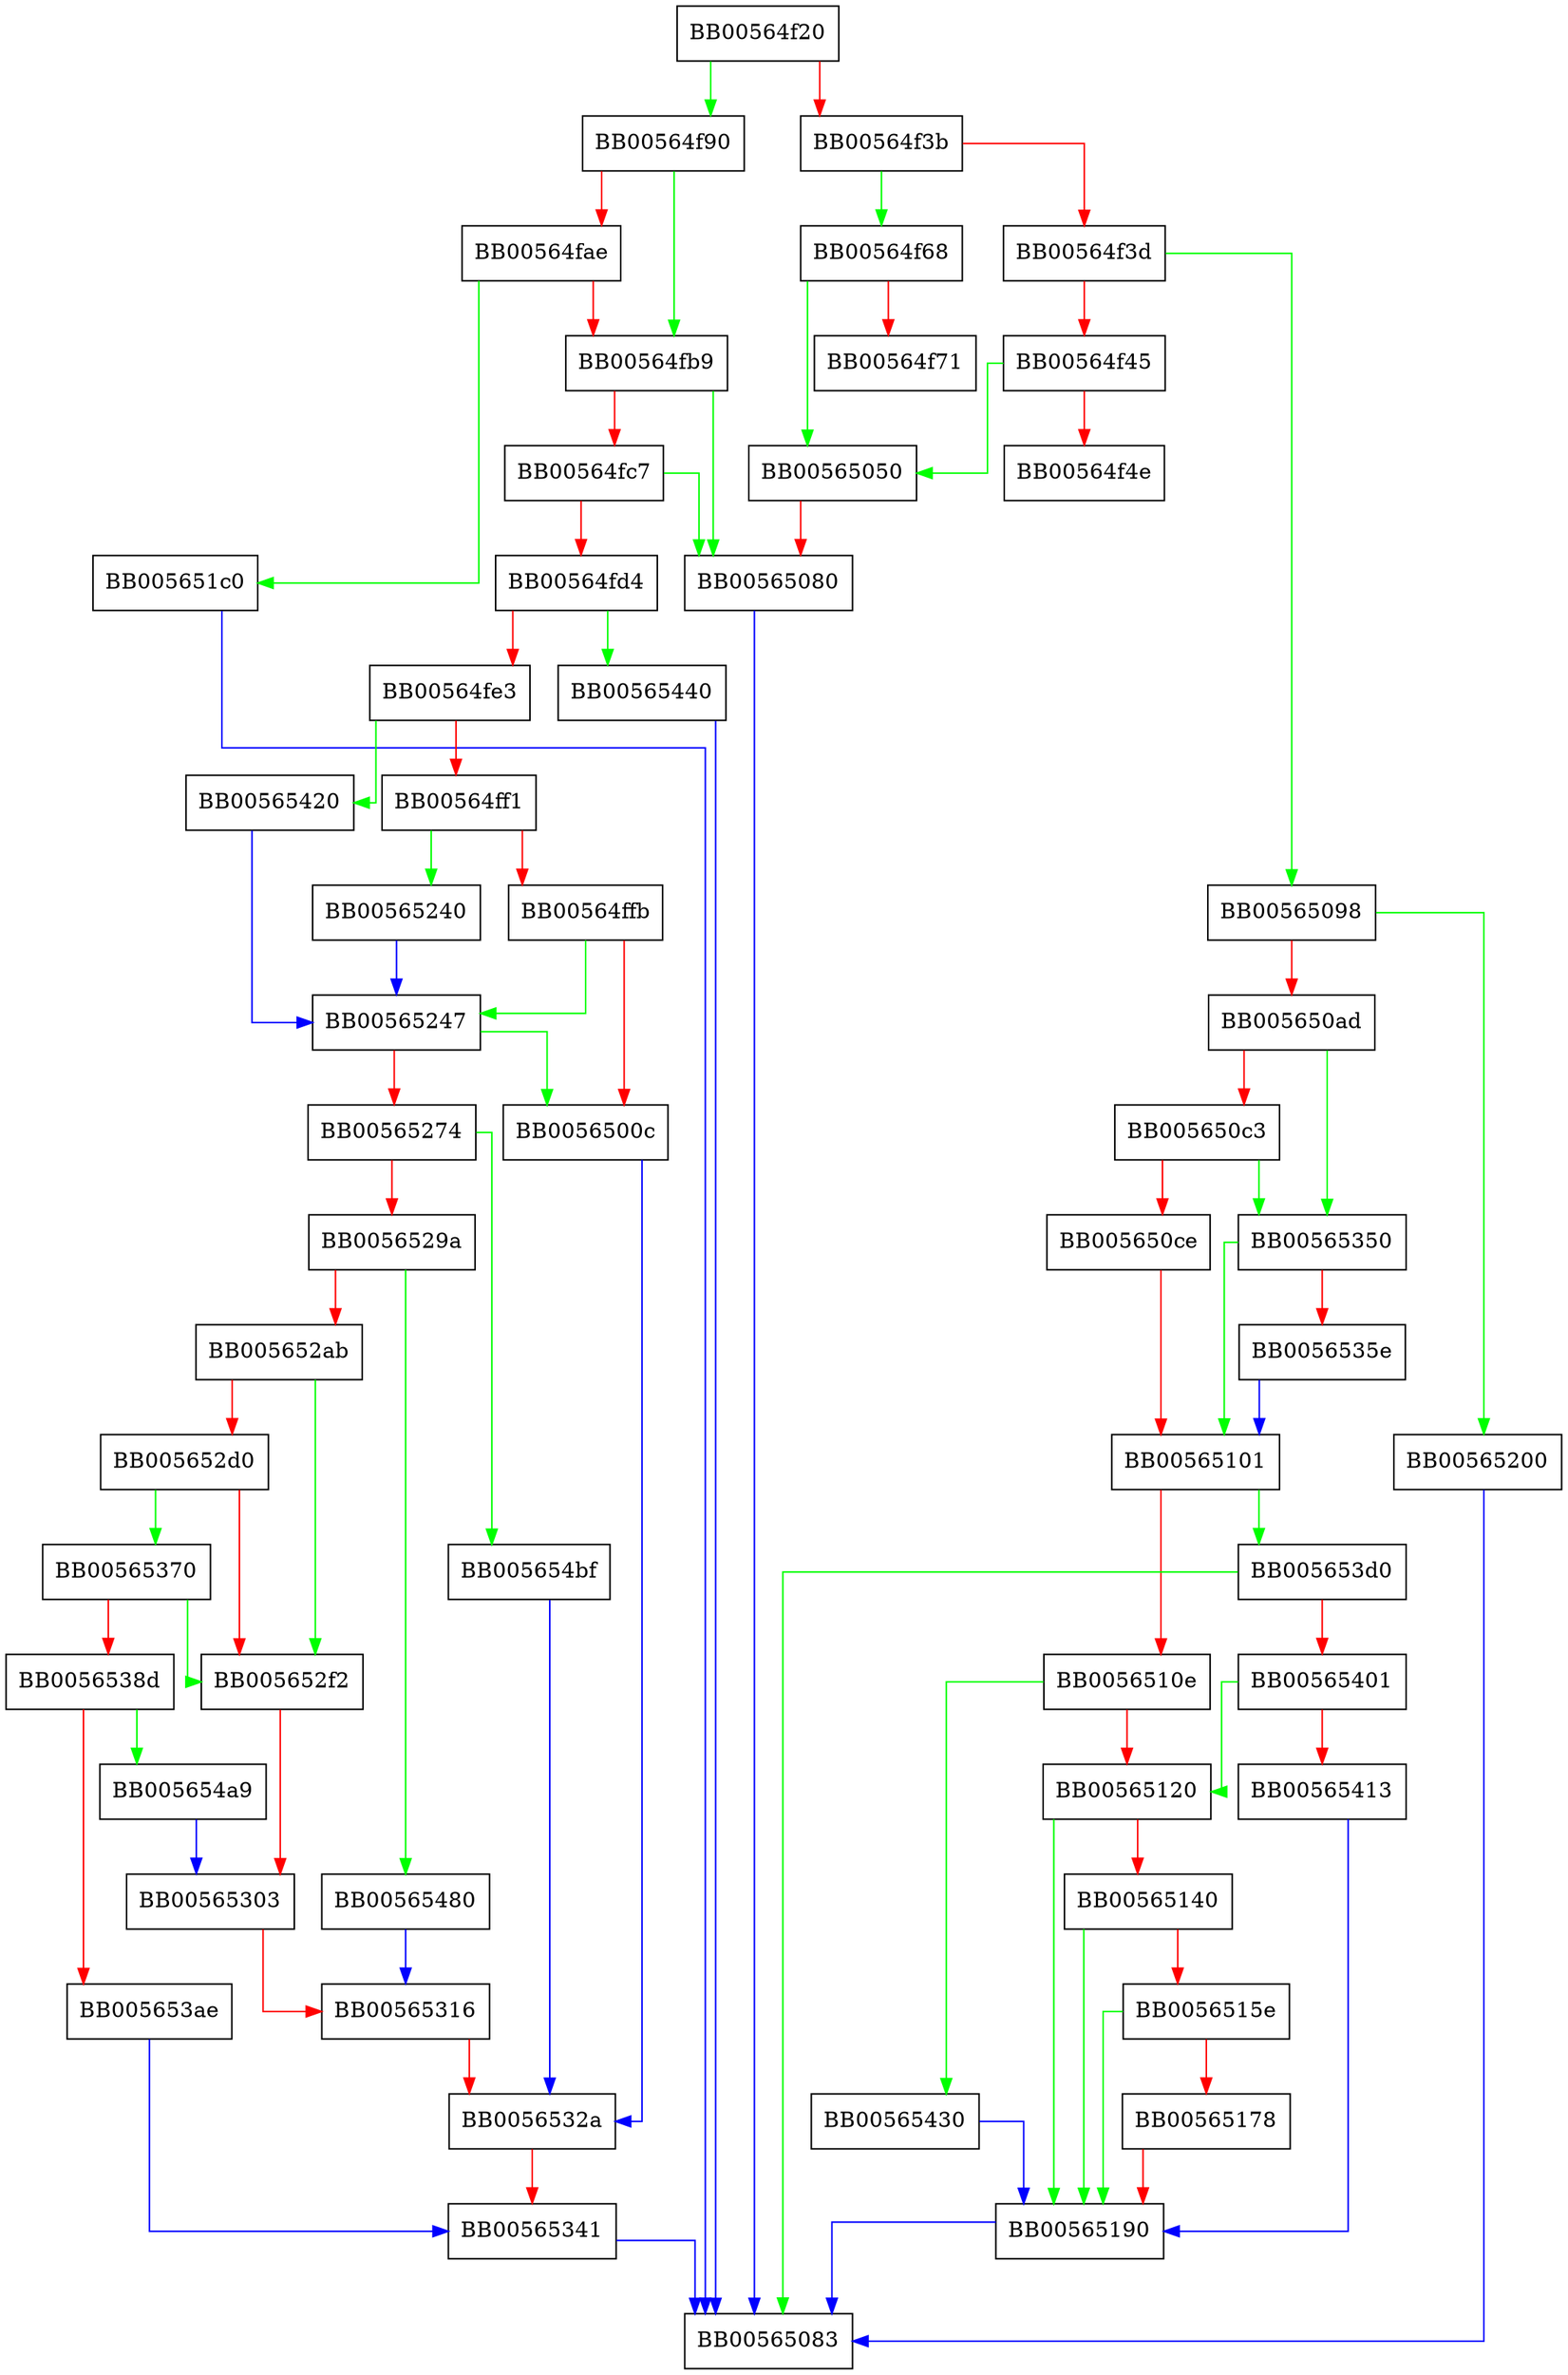 digraph CMS_RecipientInfo_encrypt {
  node [shape="box"];
  graph [splines=ortho];
  BB00564f20 -> BB00564f90 [color="green"];
  BB00564f20 -> BB00564f3b [color="red"];
  BB00564f3b -> BB00564f68 [color="green"];
  BB00564f3b -> BB00564f3d [color="red"];
  BB00564f3d -> BB00565098 [color="green"];
  BB00564f3d -> BB00564f45 [color="red"];
  BB00564f45 -> BB00565050 [color="green"];
  BB00564f45 -> BB00564f4e [color="red"];
  BB00564f68 -> BB00565050 [color="green"];
  BB00564f68 -> BB00564f71 [color="red"];
  BB00564f90 -> BB00564fb9 [color="green"];
  BB00564f90 -> BB00564fae [color="red"];
  BB00564fae -> BB005651c0 [color="green"];
  BB00564fae -> BB00564fb9 [color="red"];
  BB00564fb9 -> BB00565080 [color="green"];
  BB00564fb9 -> BB00564fc7 [color="red"];
  BB00564fc7 -> BB00565080 [color="green"];
  BB00564fc7 -> BB00564fd4 [color="red"];
  BB00564fd4 -> BB00565440 [color="green"];
  BB00564fd4 -> BB00564fe3 [color="red"];
  BB00564fe3 -> BB00565420 [color="green"];
  BB00564fe3 -> BB00564ff1 [color="red"];
  BB00564ff1 -> BB00565240 [color="green"];
  BB00564ff1 -> BB00564ffb [color="red"];
  BB00564ffb -> BB00565247 [color="green"];
  BB00564ffb -> BB0056500c [color="red"];
  BB0056500c -> BB0056532a [color="blue"];
  BB00565050 -> BB00565080 [color="red"];
  BB00565080 -> BB00565083 [color="blue"];
  BB00565098 -> BB00565200 [color="green"];
  BB00565098 -> BB005650ad [color="red"];
  BB005650ad -> BB00565350 [color="green"];
  BB005650ad -> BB005650c3 [color="red"];
  BB005650c3 -> BB00565350 [color="green"];
  BB005650c3 -> BB005650ce [color="red"];
  BB005650ce -> BB00565101 [color="red"];
  BB00565101 -> BB005653d0 [color="green"];
  BB00565101 -> BB0056510e [color="red"];
  BB0056510e -> BB00565430 [color="green"];
  BB0056510e -> BB00565120 [color="red"];
  BB00565120 -> BB00565190 [color="green"];
  BB00565120 -> BB00565140 [color="red"];
  BB00565140 -> BB00565190 [color="green"];
  BB00565140 -> BB0056515e [color="red"];
  BB0056515e -> BB00565190 [color="green"];
  BB0056515e -> BB00565178 [color="red"];
  BB00565178 -> BB00565190 [color="red"];
  BB00565190 -> BB00565083 [color="blue"];
  BB005651c0 -> BB00565083 [color="blue"];
  BB00565200 -> BB00565083 [color="blue"];
  BB00565240 -> BB00565247 [color="blue"];
  BB00565247 -> BB0056500c [color="green"];
  BB00565247 -> BB00565274 [color="red"];
  BB00565274 -> BB005654bf [color="green"];
  BB00565274 -> BB0056529a [color="red"];
  BB0056529a -> BB00565480 [color="green"];
  BB0056529a -> BB005652ab [color="red"];
  BB005652ab -> BB005652f2 [color="green"];
  BB005652ab -> BB005652d0 [color="red"];
  BB005652d0 -> BB00565370 [color="green"];
  BB005652d0 -> BB005652f2 [color="red"];
  BB005652f2 -> BB00565303 [color="red"];
  BB00565303 -> BB00565316 [color="red"];
  BB00565316 -> BB0056532a [color="red"];
  BB0056532a -> BB00565341 [color="red"];
  BB00565341 -> BB00565083 [color="blue"];
  BB00565350 -> BB00565101 [color="green"];
  BB00565350 -> BB0056535e [color="red"];
  BB0056535e -> BB00565101 [color="blue"];
  BB00565370 -> BB005652f2 [color="green"];
  BB00565370 -> BB0056538d [color="red"];
  BB0056538d -> BB005654a9 [color="green"];
  BB0056538d -> BB005653ae [color="red"];
  BB005653ae -> BB00565341 [color="blue"];
  BB005653d0 -> BB00565083 [color="green"];
  BB005653d0 -> BB00565401 [color="red"];
  BB00565401 -> BB00565120 [color="green"];
  BB00565401 -> BB00565413 [color="red"];
  BB00565413 -> BB00565190 [color="blue"];
  BB00565420 -> BB00565247 [color="blue"];
  BB00565430 -> BB00565190 [color="blue"];
  BB00565440 -> BB00565083 [color="blue"];
  BB00565480 -> BB00565316 [color="blue"];
  BB005654a9 -> BB00565303 [color="blue"];
  BB005654bf -> BB0056532a [color="blue"];
}